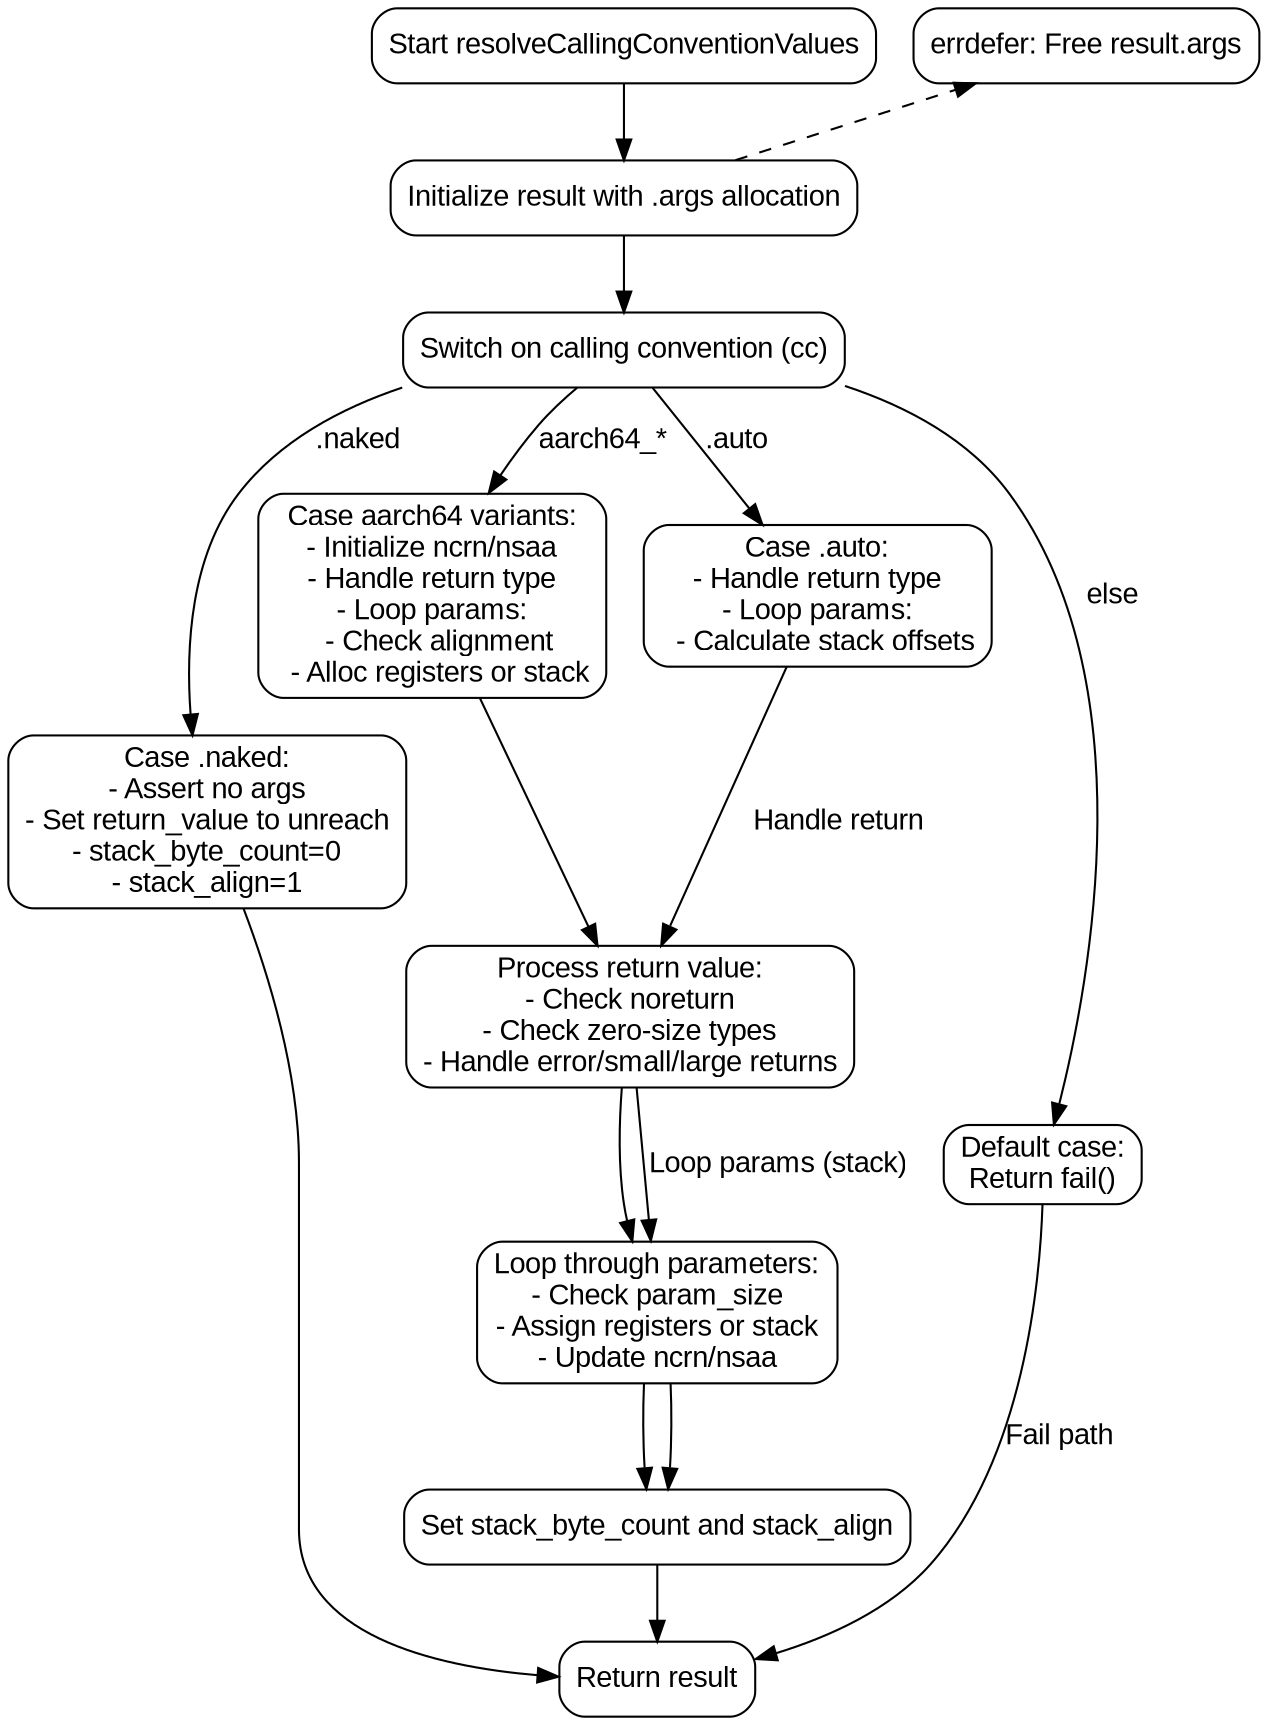 
digraph flowchart {
    node [shape=rectangle, style="rounded", fontname="Arial"];
    edge [fontname="Arial"];

    start [label="Start resolveCallingConventionValues"];
    init_result [label="Initialize result with .args allocation"];
    check_cc [label="Switch on calling convention (cc)"];
    handle_naked [label="Case .naked:\n- Assert no args\n- Set return_value to unreach\n- stack_byte_count=0\n- stack_align=1"];
    handle_aarch64 [label="Case aarch64 variants:\n- Initialize ncrn/nsaa\n- Handle return type\n- Loop params:\n  - Check alignment\n  - Alloc registers or stack"];
    handle_auto [label="Case .auto:\n- Handle return type\n- Loop params:\n  - Calculate stack offsets"];
    handle_else [label="Default case:\nReturn fail()"];
    process_return [label="Process return value:\n- Check noreturn\n- Check zero-size types\n- Handle error/small/large returns"];
    loop_params [label="Loop through parameters:\n- Check param_size\n- Assign registers or stack\n- Update ncrn/nsaa"];
    set_stack [label="Set stack_byte_count and stack_align"];
    return [label="Return result"];
    errdefer [label="errdefer: Free result.args"];

    start -> init_result;
    init_result -> check_cc;
    check_cc -> handle_naked [label=".naked"];
    check_cc -> handle_aarch64 [label="aarch64_*"];
    check_cc -> handle_auto [label=".auto"];
    check_cc -> handle_else [label="else"];

    handle_naked -> return;
    
    handle_aarch64 -> process_return;
    process_return -> loop_params;
    loop_params -> set_stack;
    set_stack -> return;

    handle_auto -> process_return [label="Handle return"];
    process_return -> loop_params [label="Loop params (stack)"];
    loop_params -> set_stack;
    
    handle_else -> return [label="Fail path"];

    init_result -> errdefer [style="dashed", constraint=false];
}
